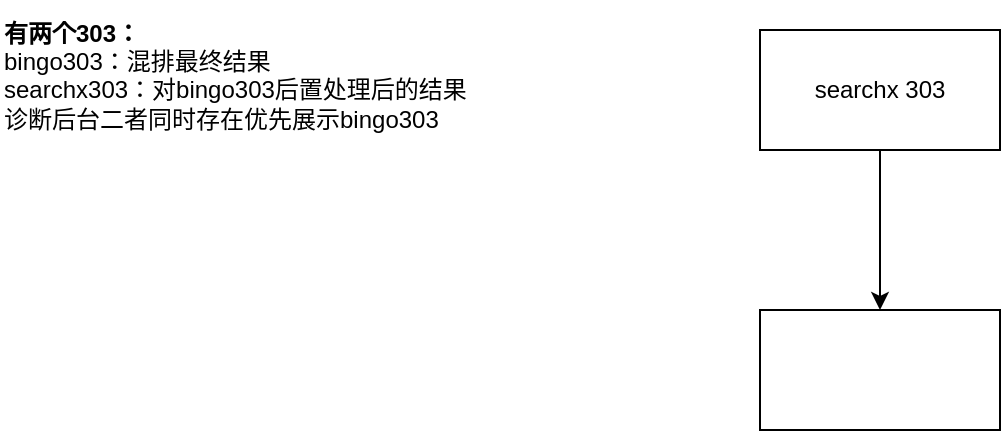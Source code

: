 <mxfile version="24.7.14">
  <diagram name="第 1 页" id="kJ6ruK-Ss0x04oIJjGyf">
    <mxGraphModel dx="1434" dy="758" grid="1" gridSize="10" guides="1" tooltips="1" connect="1" arrows="1" fold="1" page="1" pageScale="1" pageWidth="827" pageHeight="1169" math="0" shadow="0">
      <root>
        <mxCell id="0" />
        <mxCell id="1" parent="0" />
        <mxCell id="g8HIUZK8w_mc1hn0HHyK-4" value="&lt;b&gt;有两个303：&lt;/b&gt;&lt;br&gt;bingo303：混排最终结果&lt;br&gt;searchx303：对bingo303后置处理后的结果&lt;br&gt;诊断后台二者同时存在优先展示bingo303&lt;div&gt;&lt;br&gt;&lt;/div&gt;" style="text;html=1;align=left;verticalAlign=middle;resizable=0;points=[];autosize=1;strokeColor=none;fillColor=none;" vertex="1" parent="1">
          <mxGeometry x="140" y="60" width="250" height="90" as="geometry" />
        </mxCell>
        <mxCell id="g8HIUZK8w_mc1hn0HHyK-8" value="" style="edgeStyle=orthogonalEdgeStyle;rounded=0;orthogonalLoop=1;jettySize=auto;html=1;" edge="1" parent="1" source="g8HIUZK8w_mc1hn0HHyK-5" target="g8HIUZK8w_mc1hn0HHyK-7">
          <mxGeometry relative="1" as="geometry" />
        </mxCell>
        <mxCell id="g8HIUZK8w_mc1hn0HHyK-5" value="searchx 303" style="whiteSpace=wrap;html=1;" vertex="1" parent="1">
          <mxGeometry x="520" y="75" width="120" height="60" as="geometry" />
        </mxCell>
        <mxCell id="g8HIUZK8w_mc1hn0HHyK-7" value="" style="whiteSpace=wrap;html=1;" vertex="1" parent="1">
          <mxGeometry x="520" y="215" width="120" height="60" as="geometry" />
        </mxCell>
      </root>
    </mxGraphModel>
  </diagram>
</mxfile>
